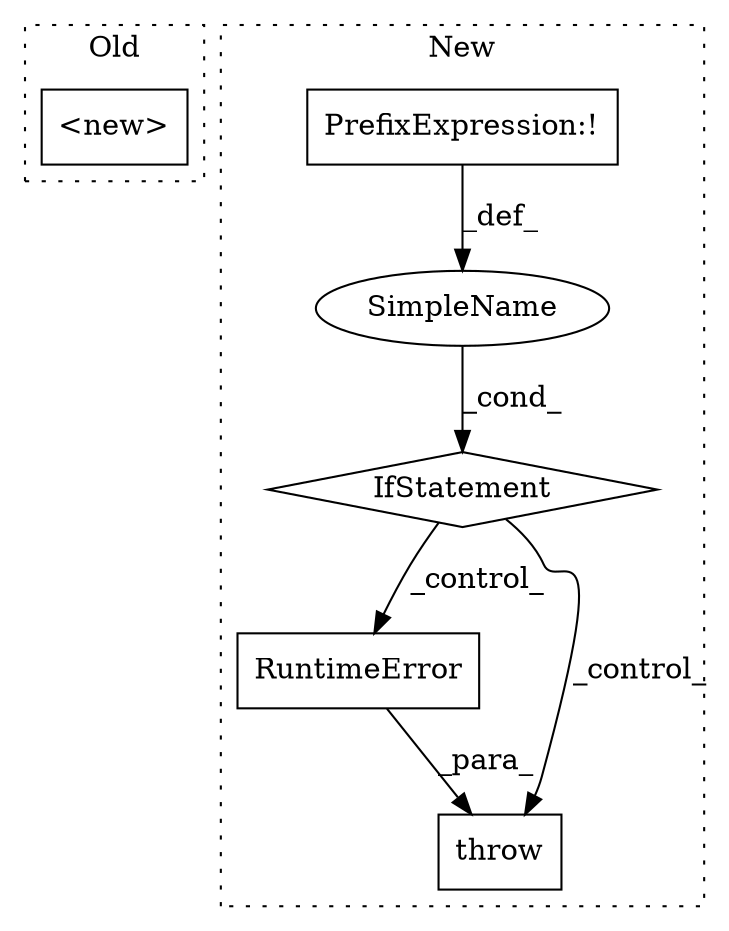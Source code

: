 digraph G {
subgraph cluster0 {
1 [label="<new>" a="14" s="26446" l="18" shape="box"];
label = "Old";
style="dotted";
}
subgraph cluster1 {
2 [label="RuntimeError" a="32" s="27064,27150" l="13,1" shape="box"];
3 [label="throw" a="53" s="27058" l="6" shape="box"];
4 [label="SimpleName" a="42" s="" l="" shape="ellipse"];
5 [label="IfStatement" a="25" s="26797,26919" l="4,2" shape="diamond"];
6 [label="PrefixExpression:!" a="38" s="26848" l="1" shape="box"];
label = "New";
style="dotted";
}
2 -> 3 [label="_para_"];
4 -> 5 [label="_cond_"];
5 -> 3 [label="_control_"];
5 -> 2 [label="_control_"];
6 -> 4 [label="_def_"];
}